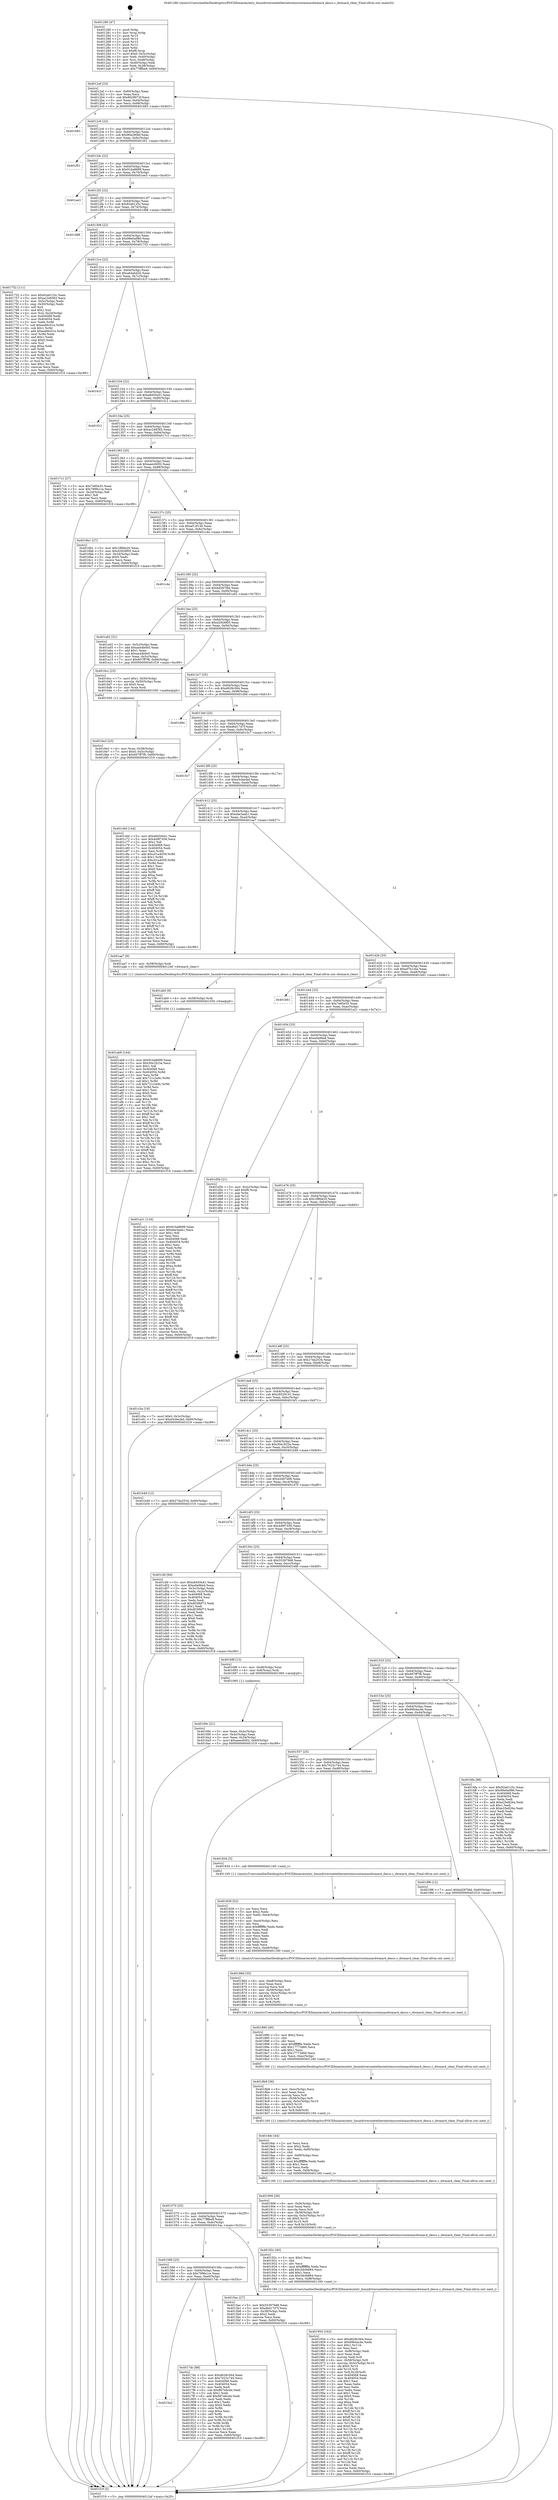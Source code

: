 digraph "0x401280" {
  label = "0x401280 (/mnt/c/Users/mathe/Desktop/tcc/POCII/binaries/extr_linuxdriversnetethernetstmicrostmmacdwmac4_descs.c_dwmac4_clear_Final-ollvm.out::main(0))"
  labelloc = "t"
  node[shape=record]

  Entry [label="",width=0.3,height=0.3,shape=circle,fillcolor=black,style=filled]
  "0x4012af" [label="{
     0x4012af [23]\l
     | [instrs]\l
     &nbsp;&nbsp;0x4012af \<+3\>: mov -0x60(%rbp),%eax\l
     &nbsp;&nbsp;0x4012b2 \<+2\>: mov %eax,%ecx\l
     &nbsp;&nbsp;0x4012b4 \<+6\>: sub $0x8628972f,%ecx\l
     &nbsp;&nbsp;0x4012ba \<+3\>: mov %eax,-0x64(%rbp)\l
     &nbsp;&nbsp;0x4012bd \<+3\>: mov %ecx,-0x68(%rbp)\l
     &nbsp;&nbsp;0x4012c0 \<+6\>: je 0000000000401683 \<main+0x403\>\l
  }"]
  "0x401683" [label="{
     0x401683\l
  }", style=dashed]
  "0x4012c6" [label="{
     0x4012c6 [22]\l
     | [instrs]\l
     &nbsp;&nbsp;0x4012c6 \<+5\>: jmp 00000000004012cb \<main+0x4b\>\l
     &nbsp;&nbsp;0x4012cb \<+3\>: mov -0x64(%rbp),%eax\l
     &nbsp;&nbsp;0x4012ce \<+5\>: sub $0x90a290bf,%eax\l
     &nbsp;&nbsp;0x4012d3 \<+3\>: mov %eax,-0x6c(%rbp)\l
     &nbsp;&nbsp;0x4012d6 \<+6\>: je 0000000000401f01 \<main+0xc81\>\l
  }"]
  Exit [label="",width=0.3,height=0.3,shape=circle,fillcolor=black,style=filled,peripheries=2]
  "0x401f01" [label="{
     0x401f01\l
  }", style=dashed]
  "0x4012dc" [label="{
     0x4012dc [22]\l
     | [instrs]\l
     &nbsp;&nbsp;0x4012dc \<+5\>: jmp 00000000004012e1 \<main+0x61\>\l
     &nbsp;&nbsp;0x4012e1 \<+3\>: mov -0x64(%rbp),%eax\l
     &nbsp;&nbsp;0x4012e4 \<+5\>: sub $0x91ba8699,%eax\l
     &nbsp;&nbsp;0x4012e9 \<+3\>: mov %eax,-0x70(%rbp)\l
     &nbsp;&nbsp;0x4012ec \<+6\>: je 0000000000401ee3 \<main+0xc63\>\l
  }"]
  "0x401ab9" [label="{
     0x401ab9 [144]\l
     | [instrs]\l
     &nbsp;&nbsp;0x401ab9 \<+5\>: mov $0x91ba8699,%eax\l
     &nbsp;&nbsp;0x401abe \<+5\>: mov $0x30e1823a,%ecx\l
     &nbsp;&nbsp;0x401ac3 \<+2\>: mov $0x1,%dl\l
     &nbsp;&nbsp;0x401ac5 \<+7\>: mov 0x404068,%esi\l
     &nbsp;&nbsp;0x401acc \<+8\>: mov 0x404054,%r8d\l
     &nbsp;&nbsp;0x401ad4 \<+3\>: mov %esi,%r9d\l
     &nbsp;&nbsp;0x401ad7 \<+7\>: add $0x721c2e9c,%r9d\l
     &nbsp;&nbsp;0x401ade \<+4\>: sub $0x1,%r9d\l
     &nbsp;&nbsp;0x401ae2 \<+7\>: sub $0x721c2e9c,%r9d\l
     &nbsp;&nbsp;0x401ae9 \<+4\>: imul %r9d,%esi\l
     &nbsp;&nbsp;0x401aed \<+3\>: and $0x1,%esi\l
     &nbsp;&nbsp;0x401af0 \<+3\>: cmp $0x0,%esi\l
     &nbsp;&nbsp;0x401af3 \<+4\>: sete %r10b\l
     &nbsp;&nbsp;0x401af7 \<+4\>: cmp $0xa,%r8d\l
     &nbsp;&nbsp;0x401afb \<+4\>: setl %r11b\l
     &nbsp;&nbsp;0x401aff \<+3\>: mov %r10b,%bl\l
     &nbsp;&nbsp;0x401b02 \<+3\>: xor $0xff,%bl\l
     &nbsp;&nbsp;0x401b05 \<+3\>: mov %r11b,%r14b\l
     &nbsp;&nbsp;0x401b08 \<+4\>: xor $0xff,%r14b\l
     &nbsp;&nbsp;0x401b0c \<+3\>: xor $0x1,%dl\l
     &nbsp;&nbsp;0x401b0f \<+3\>: mov %bl,%r15b\l
     &nbsp;&nbsp;0x401b12 \<+4\>: and $0xff,%r15b\l
     &nbsp;&nbsp;0x401b16 \<+3\>: and %dl,%r10b\l
     &nbsp;&nbsp;0x401b19 \<+3\>: mov %r14b,%r12b\l
     &nbsp;&nbsp;0x401b1c \<+4\>: and $0xff,%r12b\l
     &nbsp;&nbsp;0x401b20 \<+3\>: and %dl,%r11b\l
     &nbsp;&nbsp;0x401b23 \<+3\>: or %r10b,%r15b\l
     &nbsp;&nbsp;0x401b26 \<+3\>: or %r11b,%r12b\l
     &nbsp;&nbsp;0x401b29 \<+3\>: xor %r12b,%r15b\l
     &nbsp;&nbsp;0x401b2c \<+3\>: or %r14b,%bl\l
     &nbsp;&nbsp;0x401b2f \<+3\>: xor $0xff,%bl\l
     &nbsp;&nbsp;0x401b32 \<+3\>: or $0x1,%dl\l
     &nbsp;&nbsp;0x401b35 \<+2\>: and %dl,%bl\l
     &nbsp;&nbsp;0x401b37 \<+3\>: or %bl,%r15b\l
     &nbsp;&nbsp;0x401b3a \<+4\>: test $0x1,%r15b\l
     &nbsp;&nbsp;0x401b3e \<+3\>: cmovne %ecx,%eax\l
     &nbsp;&nbsp;0x401b41 \<+3\>: mov %eax,-0x60(%rbp)\l
     &nbsp;&nbsp;0x401b44 \<+5\>: jmp 0000000000401f19 \<main+0xc99\>\l
  }"]
  "0x401ee3" [label="{
     0x401ee3\l
  }", style=dashed]
  "0x4012f2" [label="{
     0x4012f2 [22]\l
     | [instrs]\l
     &nbsp;&nbsp;0x4012f2 \<+5\>: jmp 00000000004012f7 \<main+0x77\>\l
     &nbsp;&nbsp;0x4012f7 \<+3\>: mov -0x64(%rbp),%eax\l
     &nbsp;&nbsp;0x4012fa \<+5\>: sub $0x92a6125c,%eax\l
     &nbsp;&nbsp;0x4012ff \<+3\>: mov %eax,-0x74(%rbp)\l
     &nbsp;&nbsp;0x401302 \<+6\>: je 0000000000401d88 \<main+0xb08\>\l
  }"]
  "0x401ab0" [label="{
     0x401ab0 [9]\l
     | [instrs]\l
     &nbsp;&nbsp;0x401ab0 \<+4\>: mov -0x58(%rbp),%rdi\l
     &nbsp;&nbsp;0x401ab4 \<+5\>: call 0000000000401030 \<free@plt\>\l
     | [calls]\l
     &nbsp;&nbsp;0x401030 \{1\} (unknown)\l
  }"]
  "0x401d88" [label="{
     0x401d88\l
  }", style=dashed]
  "0x401308" [label="{
     0x401308 [22]\l
     | [instrs]\l
     &nbsp;&nbsp;0x401308 \<+5\>: jmp 000000000040130d \<main+0x8d\>\l
     &nbsp;&nbsp;0x40130d \<+3\>: mov -0x64(%rbp),%eax\l
     &nbsp;&nbsp;0x401310 \<+5\>: sub $0x99e0a986,%eax\l
     &nbsp;&nbsp;0x401315 \<+3\>: mov %eax,-0x78(%rbp)\l
     &nbsp;&nbsp;0x401318 \<+6\>: je 0000000000401752 \<main+0x4d2\>\l
  }"]
  "0x401954" [label="{
     0x401954 [162]\l
     | [instrs]\l
     &nbsp;&nbsp;0x401954 \<+5\>: mov $0xd628c564,%ecx\l
     &nbsp;&nbsp;0x401959 \<+5\>: mov $0x69b4ac4e,%edx\l
     &nbsp;&nbsp;0x40195e \<+3\>: mov $0x1,%r11b\l
     &nbsp;&nbsp;0x401961 \<+2\>: xor %esi,%esi\l
     &nbsp;&nbsp;0x401963 \<+6\>: mov -0xf8(%rbp),%edi\l
     &nbsp;&nbsp;0x401969 \<+3\>: imul %eax,%edi\l
     &nbsp;&nbsp;0x40196c \<+3\>: movslq %edi,%r8\l
     &nbsp;&nbsp;0x40196f \<+4\>: mov -0x58(%rbp),%r9\l
     &nbsp;&nbsp;0x401973 \<+4\>: movslq -0x5c(%rbp),%r10\l
     &nbsp;&nbsp;0x401977 \<+4\>: shl $0x5,%r10\l
     &nbsp;&nbsp;0x40197b \<+3\>: add %r10,%r9\l
     &nbsp;&nbsp;0x40197e \<+4\>: mov %r8,0x18(%r9)\l
     &nbsp;&nbsp;0x401982 \<+7\>: mov 0x404068,%eax\l
     &nbsp;&nbsp;0x401989 \<+7\>: mov 0x404054,%edi\l
     &nbsp;&nbsp;0x401990 \<+3\>: sub $0x1,%esi\l
     &nbsp;&nbsp;0x401993 \<+2\>: mov %eax,%ebx\l
     &nbsp;&nbsp;0x401995 \<+2\>: add %esi,%ebx\l
     &nbsp;&nbsp;0x401997 \<+3\>: imul %ebx,%eax\l
     &nbsp;&nbsp;0x40199a \<+3\>: and $0x1,%eax\l
     &nbsp;&nbsp;0x40199d \<+3\>: cmp $0x0,%eax\l
     &nbsp;&nbsp;0x4019a0 \<+4\>: sete %r14b\l
     &nbsp;&nbsp;0x4019a4 \<+3\>: cmp $0xa,%edi\l
     &nbsp;&nbsp;0x4019a7 \<+4\>: setl %r15b\l
     &nbsp;&nbsp;0x4019ab \<+3\>: mov %r14b,%r12b\l
     &nbsp;&nbsp;0x4019ae \<+4\>: xor $0xff,%r12b\l
     &nbsp;&nbsp;0x4019b2 \<+3\>: mov %r15b,%r13b\l
     &nbsp;&nbsp;0x4019b5 \<+4\>: xor $0xff,%r13b\l
     &nbsp;&nbsp;0x4019b9 \<+4\>: xor $0x0,%r11b\l
     &nbsp;&nbsp;0x4019bd \<+3\>: mov %r12b,%al\l
     &nbsp;&nbsp;0x4019c0 \<+2\>: and $0x0,%al\l
     &nbsp;&nbsp;0x4019c2 \<+3\>: and %r11b,%r14b\l
     &nbsp;&nbsp;0x4019c5 \<+3\>: mov %r13b,%sil\l
     &nbsp;&nbsp;0x4019c8 \<+4\>: and $0x0,%sil\l
     &nbsp;&nbsp;0x4019cc \<+3\>: and %r11b,%r15b\l
     &nbsp;&nbsp;0x4019cf \<+3\>: or %r14b,%al\l
     &nbsp;&nbsp;0x4019d2 \<+3\>: or %r15b,%sil\l
     &nbsp;&nbsp;0x4019d5 \<+3\>: xor %sil,%al\l
     &nbsp;&nbsp;0x4019d8 \<+3\>: or %r13b,%r12b\l
     &nbsp;&nbsp;0x4019db \<+4\>: xor $0xff,%r12b\l
     &nbsp;&nbsp;0x4019df \<+4\>: or $0x0,%r11b\l
     &nbsp;&nbsp;0x4019e3 \<+3\>: and %r11b,%r12b\l
     &nbsp;&nbsp;0x4019e6 \<+3\>: or %r12b,%al\l
     &nbsp;&nbsp;0x4019e9 \<+2\>: test $0x1,%al\l
     &nbsp;&nbsp;0x4019eb \<+3\>: cmovne %edx,%ecx\l
     &nbsp;&nbsp;0x4019ee \<+3\>: mov %ecx,-0x60(%rbp)\l
     &nbsp;&nbsp;0x4019f1 \<+5\>: jmp 0000000000401f19 \<main+0xc99\>\l
  }"]
  "0x401752" [label="{
     0x401752 [111]\l
     | [instrs]\l
     &nbsp;&nbsp;0x401752 \<+5\>: mov $0x92a6125c,%eax\l
     &nbsp;&nbsp;0x401757 \<+5\>: mov $0xac248383,%ecx\l
     &nbsp;&nbsp;0x40175c \<+3\>: mov -0x5c(%rbp),%edx\l
     &nbsp;&nbsp;0x40175f \<+3\>: cmp -0x50(%rbp),%edx\l
     &nbsp;&nbsp;0x401762 \<+4\>: setl %sil\l
     &nbsp;&nbsp;0x401766 \<+4\>: and $0x1,%sil\l
     &nbsp;&nbsp;0x40176a \<+4\>: mov %sil,-0x2d(%rbp)\l
     &nbsp;&nbsp;0x40176e \<+7\>: mov 0x404068,%edx\l
     &nbsp;&nbsp;0x401775 \<+7\>: mov 0x404054,%edi\l
     &nbsp;&nbsp;0x40177c \<+3\>: mov %edx,%r8d\l
     &nbsp;&nbsp;0x40177f \<+7\>: sub $0xea66c01e,%r8d\l
     &nbsp;&nbsp;0x401786 \<+4\>: sub $0x1,%r8d\l
     &nbsp;&nbsp;0x40178a \<+7\>: add $0xea66c01e,%r8d\l
     &nbsp;&nbsp;0x401791 \<+4\>: imul %r8d,%edx\l
     &nbsp;&nbsp;0x401795 \<+3\>: and $0x1,%edx\l
     &nbsp;&nbsp;0x401798 \<+3\>: cmp $0x0,%edx\l
     &nbsp;&nbsp;0x40179b \<+4\>: sete %sil\l
     &nbsp;&nbsp;0x40179f \<+3\>: cmp $0xa,%edi\l
     &nbsp;&nbsp;0x4017a2 \<+4\>: setl %r9b\l
     &nbsp;&nbsp;0x4017a6 \<+3\>: mov %sil,%r10b\l
     &nbsp;&nbsp;0x4017a9 \<+3\>: and %r9b,%r10b\l
     &nbsp;&nbsp;0x4017ac \<+3\>: xor %r9b,%sil\l
     &nbsp;&nbsp;0x4017af \<+3\>: or %sil,%r10b\l
     &nbsp;&nbsp;0x4017b2 \<+4\>: test $0x1,%r10b\l
     &nbsp;&nbsp;0x4017b6 \<+3\>: cmovne %ecx,%eax\l
     &nbsp;&nbsp;0x4017b9 \<+3\>: mov %eax,-0x60(%rbp)\l
     &nbsp;&nbsp;0x4017bc \<+5\>: jmp 0000000000401f19 \<main+0xc99\>\l
  }"]
  "0x40131e" [label="{
     0x40131e [22]\l
     | [instrs]\l
     &nbsp;&nbsp;0x40131e \<+5\>: jmp 0000000000401323 \<main+0xa3\>\l
     &nbsp;&nbsp;0x401323 \<+3\>: mov -0x64(%rbp),%eax\l
     &nbsp;&nbsp;0x401326 \<+5\>: sub $0xa64ab42b,%eax\l
     &nbsp;&nbsp;0x40132b \<+3\>: mov %eax,-0x7c(%rbp)\l
     &nbsp;&nbsp;0x40132e \<+6\>: je 000000000040161f \<main+0x39f\>\l
  }"]
  "0x40192c" [label="{
     0x40192c [40]\l
     | [instrs]\l
     &nbsp;&nbsp;0x40192c \<+5\>: mov $0x2,%ecx\l
     &nbsp;&nbsp;0x401931 \<+1\>: cltd\l
     &nbsp;&nbsp;0x401932 \<+2\>: idiv %ecx\l
     &nbsp;&nbsp;0x401934 \<+6\>: imul $0xfffffffe,%edx,%ecx\l
     &nbsp;&nbsp;0x40193a \<+6\>: add $0x3dc9df64,%ecx\l
     &nbsp;&nbsp;0x401940 \<+3\>: add $0x1,%ecx\l
     &nbsp;&nbsp;0x401943 \<+6\>: sub $0x3dc9df64,%ecx\l
     &nbsp;&nbsp;0x401949 \<+6\>: mov %ecx,-0xf8(%rbp)\l
     &nbsp;&nbsp;0x40194f \<+5\>: call 0000000000401160 \<next_i\>\l
     | [calls]\l
     &nbsp;&nbsp;0x401160 \{1\} (/mnt/c/Users/mathe/Desktop/tcc/POCII/binaries/extr_linuxdriversnetethernetstmicrostmmacdwmac4_descs.c_dwmac4_clear_Final-ollvm.out::next_i)\l
  }"]
  "0x40161f" [label="{
     0x40161f\l
  }", style=dashed]
  "0x401334" [label="{
     0x401334 [22]\l
     | [instrs]\l
     &nbsp;&nbsp;0x401334 \<+5\>: jmp 0000000000401339 \<main+0xb9\>\l
     &nbsp;&nbsp;0x401339 \<+3\>: mov -0x64(%rbp),%eax\l
     &nbsp;&nbsp;0x40133c \<+5\>: sub $0xa8450e41,%eax\l
     &nbsp;&nbsp;0x401341 \<+3\>: mov %eax,-0x80(%rbp)\l
     &nbsp;&nbsp;0x401344 \<+6\>: je 0000000000401f12 \<main+0xc92\>\l
  }"]
  "0x401908" [label="{
     0x401908 [36]\l
     | [instrs]\l
     &nbsp;&nbsp;0x401908 \<+6\>: mov -0xf4(%rbp),%ecx\l
     &nbsp;&nbsp;0x40190e \<+3\>: imul %eax,%ecx\l
     &nbsp;&nbsp;0x401911 \<+3\>: movslq %ecx,%r8\l
     &nbsp;&nbsp;0x401914 \<+4\>: mov -0x58(%rbp),%r9\l
     &nbsp;&nbsp;0x401918 \<+4\>: movslq -0x5c(%rbp),%r10\l
     &nbsp;&nbsp;0x40191c \<+4\>: shl $0x5,%r10\l
     &nbsp;&nbsp;0x401920 \<+3\>: add %r10,%r9\l
     &nbsp;&nbsp;0x401923 \<+4\>: mov %r8,0x10(%r9)\l
     &nbsp;&nbsp;0x401927 \<+5\>: call 0000000000401160 \<next_i\>\l
     | [calls]\l
     &nbsp;&nbsp;0x401160 \{1\} (/mnt/c/Users/mathe/Desktop/tcc/POCII/binaries/extr_linuxdriversnetethernetstmicrostmmacdwmac4_descs.c_dwmac4_clear_Final-ollvm.out::next_i)\l
  }"]
  "0x401f12" [label="{
     0x401f12\l
  }", style=dashed]
  "0x40134a" [label="{
     0x40134a [25]\l
     | [instrs]\l
     &nbsp;&nbsp;0x40134a \<+5\>: jmp 000000000040134f \<main+0xcf\>\l
     &nbsp;&nbsp;0x40134f \<+3\>: mov -0x64(%rbp),%eax\l
     &nbsp;&nbsp;0x401352 \<+5\>: sub $0xac248383,%eax\l
     &nbsp;&nbsp;0x401357 \<+6\>: mov %eax,-0x84(%rbp)\l
     &nbsp;&nbsp;0x40135d \<+6\>: je 00000000004017c1 \<main+0x541\>\l
  }"]
  "0x4018dc" [label="{
     0x4018dc [44]\l
     | [instrs]\l
     &nbsp;&nbsp;0x4018dc \<+2\>: xor %ecx,%ecx\l
     &nbsp;&nbsp;0x4018de \<+5\>: mov $0x2,%edx\l
     &nbsp;&nbsp;0x4018e3 \<+6\>: mov %edx,-0xf0(%rbp)\l
     &nbsp;&nbsp;0x4018e9 \<+1\>: cltd\l
     &nbsp;&nbsp;0x4018ea \<+6\>: mov -0xf0(%rbp),%esi\l
     &nbsp;&nbsp;0x4018f0 \<+2\>: idiv %esi\l
     &nbsp;&nbsp;0x4018f2 \<+6\>: imul $0xfffffffe,%edx,%edx\l
     &nbsp;&nbsp;0x4018f8 \<+3\>: sub $0x1,%ecx\l
     &nbsp;&nbsp;0x4018fb \<+2\>: sub %ecx,%edx\l
     &nbsp;&nbsp;0x4018fd \<+6\>: mov %edx,-0xf4(%rbp)\l
     &nbsp;&nbsp;0x401903 \<+5\>: call 0000000000401160 \<next_i\>\l
     | [calls]\l
     &nbsp;&nbsp;0x401160 \{1\} (/mnt/c/Users/mathe/Desktop/tcc/POCII/binaries/extr_linuxdriversnetethernetstmicrostmmacdwmac4_descs.c_dwmac4_clear_Final-ollvm.out::next_i)\l
  }"]
  "0x4017c1" [label="{
     0x4017c1 [27]\l
     | [instrs]\l
     &nbsp;&nbsp;0x4017c1 \<+5\>: mov $0x7e85e35,%eax\l
     &nbsp;&nbsp;0x4017c6 \<+5\>: mov $0x799fe1ce,%ecx\l
     &nbsp;&nbsp;0x4017cb \<+3\>: mov -0x2d(%rbp),%dl\l
     &nbsp;&nbsp;0x4017ce \<+3\>: test $0x1,%dl\l
     &nbsp;&nbsp;0x4017d1 \<+3\>: cmovne %ecx,%eax\l
     &nbsp;&nbsp;0x4017d4 \<+3\>: mov %eax,-0x60(%rbp)\l
     &nbsp;&nbsp;0x4017d7 \<+5\>: jmp 0000000000401f19 \<main+0xc99\>\l
  }"]
  "0x401363" [label="{
     0x401363 [25]\l
     | [instrs]\l
     &nbsp;&nbsp;0x401363 \<+5\>: jmp 0000000000401368 \<main+0xe8\>\l
     &nbsp;&nbsp;0x401368 \<+3\>: mov -0x64(%rbp),%eax\l
     &nbsp;&nbsp;0x40136b \<+5\>: sub $0xaeec6002,%eax\l
     &nbsp;&nbsp;0x401370 \<+6\>: mov %eax,-0x88(%rbp)\l
     &nbsp;&nbsp;0x401376 \<+6\>: je 00000000004016b1 \<main+0x431\>\l
  }"]
  "0x4018b8" [label="{
     0x4018b8 [36]\l
     | [instrs]\l
     &nbsp;&nbsp;0x4018b8 \<+6\>: mov -0xec(%rbp),%ecx\l
     &nbsp;&nbsp;0x4018be \<+3\>: imul %eax,%ecx\l
     &nbsp;&nbsp;0x4018c1 \<+3\>: movslq %ecx,%r8\l
     &nbsp;&nbsp;0x4018c4 \<+4\>: mov -0x58(%rbp),%r9\l
     &nbsp;&nbsp;0x4018c8 \<+4\>: movslq -0x5c(%rbp),%r10\l
     &nbsp;&nbsp;0x4018cc \<+4\>: shl $0x5,%r10\l
     &nbsp;&nbsp;0x4018d0 \<+3\>: add %r10,%r9\l
     &nbsp;&nbsp;0x4018d3 \<+4\>: mov %r8,0x8(%r9)\l
     &nbsp;&nbsp;0x4018d7 \<+5\>: call 0000000000401160 \<next_i\>\l
     | [calls]\l
     &nbsp;&nbsp;0x401160 \{1\} (/mnt/c/Users/mathe/Desktop/tcc/POCII/binaries/extr_linuxdriversnetethernetstmicrostmmacdwmac4_descs.c_dwmac4_clear_Final-ollvm.out::next_i)\l
  }"]
  "0x4016b1" [label="{
     0x4016b1 [27]\l
     | [instrs]\l
     &nbsp;&nbsp;0x4016b1 \<+5\>: mov $0x1f8fde20,%eax\l
     &nbsp;&nbsp;0x4016b6 \<+5\>: mov $0xd2926f05,%ecx\l
     &nbsp;&nbsp;0x4016bb \<+3\>: mov -0x34(%rbp),%edx\l
     &nbsp;&nbsp;0x4016be \<+3\>: cmp $0x0,%edx\l
     &nbsp;&nbsp;0x4016c1 \<+3\>: cmove %ecx,%eax\l
     &nbsp;&nbsp;0x4016c4 \<+3\>: mov %eax,-0x60(%rbp)\l
     &nbsp;&nbsp;0x4016c7 \<+5\>: jmp 0000000000401f19 \<main+0xc99\>\l
  }"]
  "0x40137c" [label="{
     0x40137c [25]\l
     | [instrs]\l
     &nbsp;&nbsp;0x40137c \<+5\>: jmp 0000000000401381 \<main+0x101\>\l
     &nbsp;&nbsp;0x401381 \<+3\>: mov -0x64(%rbp),%eax\l
     &nbsp;&nbsp;0x401384 \<+5\>: sub $0xaf13f140,%eax\l
     &nbsp;&nbsp;0x401389 \<+6\>: mov %eax,-0x8c(%rbp)\l
     &nbsp;&nbsp;0x40138f \<+6\>: je 0000000000401c4e \<main+0x9ce\>\l
  }"]
  "0x401890" [label="{
     0x401890 [40]\l
     | [instrs]\l
     &nbsp;&nbsp;0x401890 \<+5\>: mov $0x2,%ecx\l
     &nbsp;&nbsp;0x401895 \<+1\>: cltd\l
     &nbsp;&nbsp;0x401896 \<+2\>: idiv %ecx\l
     &nbsp;&nbsp;0x401898 \<+6\>: imul $0xfffffffe,%edx,%ecx\l
     &nbsp;&nbsp;0x40189e \<+6\>: add $0x17773d60,%ecx\l
     &nbsp;&nbsp;0x4018a4 \<+3\>: add $0x1,%ecx\l
     &nbsp;&nbsp;0x4018a7 \<+6\>: sub $0x17773d60,%ecx\l
     &nbsp;&nbsp;0x4018ad \<+6\>: mov %ecx,-0xec(%rbp)\l
     &nbsp;&nbsp;0x4018b3 \<+5\>: call 0000000000401160 \<next_i\>\l
     | [calls]\l
     &nbsp;&nbsp;0x401160 \{1\} (/mnt/c/Users/mathe/Desktop/tcc/POCII/binaries/extr_linuxdriversnetethernetstmicrostmmacdwmac4_descs.c_dwmac4_clear_Final-ollvm.out::next_i)\l
  }"]
  "0x401c4e" [label="{
     0x401c4e\l
  }", style=dashed]
  "0x401395" [label="{
     0x401395 [25]\l
     | [instrs]\l
     &nbsp;&nbsp;0x401395 \<+5\>: jmp 000000000040139a \<main+0x11a\>\l
     &nbsp;&nbsp;0x40139a \<+3\>: mov -0x64(%rbp),%eax\l
     &nbsp;&nbsp;0x40139d \<+5\>: sub $0xbd287fdd,%eax\l
     &nbsp;&nbsp;0x4013a2 \<+6\>: mov %eax,-0x90(%rbp)\l
     &nbsp;&nbsp;0x4013a8 \<+6\>: je 0000000000401a02 \<main+0x782\>\l
  }"]
  "0x40186d" [label="{
     0x40186d [35]\l
     | [instrs]\l
     &nbsp;&nbsp;0x40186d \<+6\>: mov -0xe8(%rbp),%ecx\l
     &nbsp;&nbsp;0x401873 \<+3\>: imul %eax,%ecx\l
     &nbsp;&nbsp;0x401876 \<+3\>: movslq %ecx,%r8\l
     &nbsp;&nbsp;0x401879 \<+4\>: mov -0x58(%rbp),%r9\l
     &nbsp;&nbsp;0x40187d \<+4\>: movslq -0x5c(%rbp),%r10\l
     &nbsp;&nbsp;0x401881 \<+4\>: shl $0x5,%r10\l
     &nbsp;&nbsp;0x401885 \<+3\>: add %r10,%r9\l
     &nbsp;&nbsp;0x401888 \<+3\>: mov %r8,(%r9)\l
     &nbsp;&nbsp;0x40188b \<+5\>: call 0000000000401160 \<next_i\>\l
     | [calls]\l
     &nbsp;&nbsp;0x401160 \{1\} (/mnt/c/Users/mathe/Desktop/tcc/POCII/binaries/extr_linuxdriversnetethernetstmicrostmmacdwmac4_descs.c_dwmac4_clear_Final-ollvm.out::next_i)\l
  }"]
  "0x401a02" [label="{
     0x401a02 [31]\l
     | [instrs]\l
     &nbsp;&nbsp;0x401a02 \<+3\>: mov -0x5c(%rbp),%eax\l
     &nbsp;&nbsp;0x401a05 \<+5\>: add $0xaa44b0e5,%eax\l
     &nbsp;&nbsp;0x401a0a \<+3\>: add $0x1,%eax\l
     &nbsp;&nbsp;0x401a0d \<+5\>: sub $0xaa44b0e5,%eax\l
     &nbsp;&nbsp;0x401a12 \<+3\>: mov %eax,-0x5c(%rbp)\l
     &nbsp;&nbsp;0x401a15 \<+7\>: movl $0x607ff7f6,-0x60(%rbp)\l
     &nbsp;&nbsp;0x401a1c \<+5\>: jmp 0000000000401f19 \<main+0xc99\>\l
  }"]
  "0x4013ae" [label="{
     0x4013ae [25]\l
     | [instrs]\l
     &nbsp;&nbsp;0x4013ae \<+5\>: jmp 00000000004013b3 \<main+0x133\>\l
     &nbsp;&nbsp;0x4013b3 \<+3\>: mov -0x64(%rbp),%eax\l
     &nbsp;&nbsp;0x4013b6 \<+5\>: sub $0xd2926f05,%eax\l
     &nbsp;&nbsp;0x4013bb \<+6\>: mov %eax,-0x94(%rbp)\l
     &nbsp;&nbsp;0x4013c1 \<+6\>: je 00000000004016cc \<main+0x44c\>\l
  }"]
  "0x401839" [label="{
     0x401839 [52]\l
     | [instrs]\l
     &nbsp;&nbsp;0x401839 \<+2\>: xor %ecx,%ecx\l
     &nbsp;&nbsp;0x40183b \<+5\>: mov $0x2,%edx\l
     &nbsp;&nbsp;0x401840 \<+6\>: mov %edx,-0xe4(%rbp)\l
     &nbsp;&nbsp;0x401846 \<+1\>: cltd\l
     &nbsp;&nbsp;0x401847 \<+6\>: mov -0xe4(%rbp),%esi\l
     &nbsp;&nbsp;0x40184d \<+2\>: idiv %esi\l
     &nbsp;&nbsp;0x40184f \<+6\>: imul $0xfffffffe,%edx,%edx\l
     &nbsp;&nbsp;0x401855 \<+2\>: mov %ecx,%edi\l
     &nbsp;&nbsp;0x401857 \<+2\>: sub %edx,%edi\l
     &nbsp;&nbsp;0x401859 \<+2\>: mov %ecx,%edx\l
     &nbsp;&nbsp;0x40185b \<+3\>: sub $0x1,%edx\l
     &nbsp;&nbsp;0x40185e \<+2\>: add %edx,%edi\l
     &nbsp;&nbsp;0x401860 \<+2\>: sub %edi,%ecx\l
     &nbsp;&nbsp;0x401862 \<+6\>: mov %ecx,-0xe8(%rbp)\l
     &nbsp;&nbsp;0x401868 \<+5\>: call 0000000000401160 \<next_i\>\l
     | [calls]\l
     &nbsp;&nbsp;0x401160 \{1\} (/mnt/c/Users/mathe/Desktop/tcc/POCII/binaries/extr_linuxdriversnetethernetstmicrostmmacdwmac4_descs.c_dwmac4_clear_Final-ollvm.out::next_i)\l
  }"]
  "0x4016cc" [label="{
     0x4016cc [23]\l
     | [instrs]\l
     &nbsp;&nbsp;0x4016cc \<+7\>: movl $0x1,-0x50(%rbp)\l
     &nbsp;&nbsp;0x4016d3 \<+4\>: movslq -0x50(%rbp),%rax\l
     &nbsp;&nbsp;0x4016d7 \<+4\>: shl $0x5,%rax\l
     &nbsp;&nbsp;0x4016db \<+3\>: mov %rax,%rdi\l
     &nbsp;&nbsp;0x4016de \<+5\>: call 0000000000401050 \<malloc@plt\>\l
     | [calls]\l
     &nbsp;&nbsp;0x401050 \{1\} (unknown)\l
  }"]
  "0x4013c7" [label="{
     0x4013c7 [25]\l
     | [instrs]\l
     &nbsp;&nbsp;0x4013c7 \<+5\>: jmp 00000000004013cc \<main+0x14c\>\l
     &nbsp;&nbsp;0x4013cc \<+3\>: mov -0x64(%rbp),%eax\l
     &nbsp;&nbsp;0x4013cf \<+5\>: sub $0xd628c564,%eax\l
     &nbsp;&nbsp;0x4013d4 \<+6\>: mov %eax,-0x98(%rbp)\l
     &nbsp;&nbsp;0x4013da \<+6\>: je 0000000000401d94 \<main+0xb14\>\l
  }"]
  "0x4015a2" [label="{
     0x4015a2\l
  }", style=dashed]
  "0x401d94" [label="{
     0x401d94\l
  }", style=dashed]
  "0x4013e0" [label="{
     0x4013e0 [25]\l
     | [instrs]\l
     &nbsp;&nbsp;0x4013e0 \<+5\>: jmp 00000000004013e5 \<main+0x165\>\l
     &nbsp;&nbsp;0x4013e5 \<+3\>: mov -0x64(%rbp),%eax\l
     &nbsp;&nbsp;0x4013e8 \<+5\>: sub $0xdbd17d7f,%eax\l
     &nbsp;&nbsp;0x4013ed \<+6\>: mov %eax,-0x9c(%rbp)\l
     &nbsp;&nbsp;0x4013f3 \<+6\>: je 00000000004015c7 \<main+0x347\>\l
  }"]
  "0x4017dc" [label="{
     0x4017dc [88]\l
     | [instrs]\l
     &nbsp;&nbsp;0x4017dc \<+5\>: mov $0xd628c564,%eax\l
     &nbsp;&nbsp;0x4017e1 \<+5\>: mov $0x7023c744,%ecx\l
     &nbsp;&nbsp;0x4017e6 \<+7\>: mov 0x404068,%edx\l
     &nbsp;&nbsp;0x4017ed \<+7\>: mov 0x404054,%esi\l
     &nbsp;&nbsp;0x4017f4 \<+2\>: mov %edx,%edi\l
     &nbsp;&nbsp;0x4017f6 \<+6\>: sub $0x867e6cd4,%edi\l
     &nbsp;&nbsp;0x4017fc \<+3\>: sub $0x1,%edi\l
     &nbsp;&nbsp;0x4017ff \<+6\>: add $0x867e6cd4,%edi\l
     &nbsp;&nbsp;0x401805 \<+3\>: imul %edi,%edx\l
     &nbsp;&nbsp;0x401808 \<+3\>: and $0x1,%edx\l
     &nbsp;&nbsp;0x40180b \<+3\>: cmp $0x0,%edx\l
     &nbsp;&nbsp;0x40180e \<+4\>: sete %r8b\l
     &nbsp;&nbsp;0x401812 \<+3\>: cmp $0xa,%esi\l
     &nbsp;&nbsp;0x401815 \<+4\>: setl %r9b\l
     &nbsp;&nbsp;0x401819 \<+3\>: mov %r8b,%r10b\l
     &nbsp;&nbsp;0x40181c \<+3\>: and %r9b,%r10b\l
     &nbsp;&nbsp;0x40181f \<+3\>: xor %r9b,%r8b\l
     &nbsp;&nbsp;0x401822 \<+3\>: or %r8b,%r10b\l
     &nbsp;&nbsp;0x401825 \<+4\>: test $0x1,%r10b\l
     &nbsp;&nbsp;0x401829 \<+3\>: cmovne %ecx,%eax\l
     &nbsp;&nbsp;0x40182c \<+3\>: mov %eax,-0x60(%rbp)\l
     &nbsp;&nbsp;0x40182f \<+5\>: jmp 0000000000401f19 \<main+0xc99\>\l
  }"]
  "0x4015c7" [label="{
     0x4015c7\l
  }", style=dashed]
  "0x4013f9" [label="{
     0x4013f9 [25]\l
     | [instrs]\l
     &nbsp;&nbsp;0x4013f9 \<+5\>: jmp 00000000004013fe \<main+0x17e\>\l
     &nbsp;&nbsp;0x4013fe \<+3\>: mov -0x64(%rbp),%eax\l
     &nbsp;&nbsp;0x401401 \<+5\>: sub $0xe5cbecbd,%eax\l
     &nbsp;&nbsp;0x401406 \<+6\>: mov %eax,-0xa0(%rbp)\l
     &nbsp;&nbsp;0x40140c \<+6\>: je 0000000000401c6d \<main+0x9ed\>\l
  }"]
  "0x4016e3" [label="{
     0x4016e3 [23]\l
     | [instrs]\l
     &nbsp;&nbsp;0x4016e3 \<+4\>: mov %rax,-0x58(%rbp)\l
     &nbsp;&nbsp;0x4016e7 \<+7\>: movl $0x0,-0x5c(%rbp)\l
     &nbsp;&nbsp;0x4016ee \<+7\>: movl $0x607ff7f6,-0x60(%rbp)\l
     &nbsp;&nbsp;0x4016f5 \<+5\>: jmp 0000000000401f19 \<main+0xc99\>\l
  }"]
  "0x401c6d" [label="{
     0x401c6d [144]\l
     | [instrs]\l
     &nbsp;&nbsp;0x401c6d \<+5\>: mov $0xa8450e41,%eax\l
     &nbsp;&nbsp;0x401c72 \<+5\>: mov $0x4d9f7456,%ecx\l
     &nbsp;&nbsp;0x401c77 \<+2\>: mov $0x1,%dl\l
     &nbsp;&nbsp;0x401c79 \<+7\>: mov 0x404068,%esi\l
     &nbsp;&nbsp;0x401c80 \<+7\>: mov 0x404054,%edi\l
     &nbsp;&nbsp;0x401c87 \<+3\>: mov %esi,%r8d\l
     &nbsp;&nbsp;0x401c8a \<+7\>: add $0xc01a4059,%r8d\l
     &nbsp;&nbsp;0x401c91 \<+4\>: sub $0x1,%r8d\l
     &nbsp;&nbsp;0x401c95 \<+7\>: sub $0xc01a4059,%r8d\l
     &nbsp;&nbsp;0x401c9c \<+4\>: imul %r8d,%esi\l
     &nbsp;&nbsp;0x401ca0 \<+3\>: and $0x1,%esi\l
     &nbsp;&nbsp;0x401ca3 \<+3\>: cmp $0x0,%esi\l
     &nbsp;&nbsp;0x401ca6 \<+4\>: sete %r9b\l
     &nbsp;&nbsp;0x401caa \<+3\>: cmp $0xa,%edi\l
     &nbsp;&nbsp;0x401cad \<+4\>: setl %r10b\l
     &nbsp;&nbsp;0x401cb1 \<+3\>: mov %r9b,%r11b\l
     &nbsp;&nbsp;0x401cb4 \<+4\>: xor $0xff,%r11b\l
     &nbsp;&nbsp;0x401cb8 \<+3\>: mov %r10b,%bl\l
     &nbsp;&nbsp;0x401cbb \<+3\>: xor $0xff,%bl\l
     &nbsp;&nbsp;0x401cbe \<+3\>: xor $0x1,%dl\l
     &nbsp;&nbsp;0x401cc1 \<+3\>: mov %r11b,%r14b\l
     &nbsp;&nbsp;0x401cc4 \<+4\>: and $0xff,%r14b\l
     &nbsp;&nbsp;0x401cc8 \<+3\>: and %dl,%r9b\l
     &nbsp;&nbsp;0x401ccb \<+3\>: mov %bl,%r15b\l
     &nbsp;&nbsp;0x401cce \<+4\>: and $0xff,%r15b\l
     &nbsp;&nbsp;0x401cd2 \<+3\>: and %dl,%r10b\l
     &nbsp;&nbsp;0x401cd5 \<+3\>: or %r9b,%r14b\l
     &nbsp;&nbsp;0x401cd8 \<+3\>: or %r10b,%r15b\l
     &nbsp;&nbsp;0x401cdb \<+3\>: xor %r15b,%r14b\l
     &nbsp;&nbsp;0x401cde \<+3\>: or %bl,%r11b\l
     &nbsp;&nbsp;0x401ce1 \<+4\>: xor $0xff,%r11b\l
     &nbsp;&nbsp;0x401ce5 \<+3\>: or $0x1,%dl\l
     &nbsp;&nbsp;0x401ce8 \<+3\>: and %dl,%r11b\l
     &nbsp;&nbsp;0x401ceb \<+3\>: or %r11b,%r14b\l
     &nbsp;&nbsp;0x401cee \<+4\>: test $0x1,%r14b\l
     &nbsp;&nbsp;0x401cf2 \<+3\>: cmovne %ecx,%eax\l
     &nbsp;&nbsp;0x401cf5 \<+3\>: mov %eax,-0x60(%rbp)\l
     &nbsp;&nbsp;0x401cf8 \<+5\>: jmp 0000000000401f19 \<main+0xc99\>\l
  }"]
  "0x401412" [label="{
     0x401412 [25]\l
     | [instrs]\l
     &nbsp;&nbsp;0x401412 \<+5\>: jmp 0000000000401417 \<main+0x197\>\l
     &nbsp;&nbsp;0x401417 \<+3\>: mov -0x64(%rbp),%eax\l
     &nbsp;&nbsp;0x40141a \<+5\>: sub $0xebe3aab1,%eax\l
     &nbsp;&nbsp;0x40141f \<+6\>: mov %eax,-0xa4(%rbp)\l
     &nbsp;&nbsp;0x401425 \<+6\>: je 0000000000401aa7 \<main+0x827\>\l
  }"]
  "0x40169c" [label="{
     0x40169c [21]\l
     | [instrs]\l
     &nbsp;&nbsp;0x40169c \<+3\>: mov %eax,-0x4c(%rbp)\l
     &nbsp;&nbsp;0x40169f \<+3\>: mov -0x4c(%rbp),%eax\l
     &nbsp;&nbsp;0x4016a2 \<+3\>: mov %eax,-0x34(%rbp)\l
     &nbsp;&nbsp;0x4016a5 \<+7\>: movl $0xaeec6002,-0x60(%rbp)\l
     &nbsp;&nbsp;0x4016ac \<+5\>: jmp 0000000000401f19 \<main+0xc99\>\l
  }"]
  "0x401aa7" [label="{
     0x401aa7 [9]\l
     | [instrs]\l
     &nbsp;&nbsp;0x401aa7 \<+4\>: mov -0x58(%rbp),%rdi\l
     &nbsp;&nbsp;0x401aab \<+5\>: call 0000000000401240 \<dwmac4_clear\>\l
     | [calls]\l
     &nbsp;&nbsp;0x401240 \{1\} (/mnt/c/Users/mathe/Desktop/tcc/POCII/binaries/extr_linuxdriversnetethernetstmicrostmmacdwmac4_descs.c_dwmac4_clear_Final-ollvm.out::dwmac4_clear)\l
  }"]
  "0x40142b" [label="{
     0x40142b [25]\l
     | [instrs]\l
     &nbsp;&nbsp;0x40142b \<+5\>: jmp 0000000000401430 \<main+0x1b0\>\l
     &nbsp;&nbsp;0x401430 \<+3\>: mov -0x64(%rbp),%eax\l
     &nbsp;&nbsp;0x401433 \<+5\>: sub $0xef7b1cbe,%eax\l
     &nbsp;&nbsp;0x401438 \<+6\>: mov %eax,-0xa8(%rbp)\l
     &nbsp;&nbsp;0x40143e \<+6\>: je 0000000000401b61 \<main+0x8e1\>\l
  }"]
  "0x401280" [label="{
     0x401280 [47]\l
     | [instrs]\l
     &nbsp;&nbsp;0x401280 \<+1\>: push %rbp\l
     &nbsp;&nbsp;0x401281 \<+3\>: mov %rsp,%rbp\l
     &nbsp;&nbsp;0x401284 \<+2\>: push %r15\l
     &nbsp;&nbsp;0x401286 \<+2\>: push %r14\l
     &nbsp;&nbsp;0x401288 \<+2\>: push %r13\l
     &nbsp;&nbsp;0x40128a \<+2\>: push %r12\l
     &nbsp;&nbsp;0x40128c \<+1\>: push %rbx\l
     &nbsp;&nbsp;0x40128d \<+7\>: sub $0xf8,%rsp\l
     &nbsp;&nbsp;0x401294 \<+7\>: movl $0x0,-0x3c(%rbp)\l
     &nbsp;&nbsp;0x40129b \<+3\>: mov %edi,-0x40(%rbp)\l
     &nbsp;&nbsp;0x40129e \<+4\>: mov %rsi,-0x48(%rbp)\l
     &nbsp;&nbsp;0x4012a2 \<+3\>: mov -0x40(%rbp),%edi\l
     &nbsp;&nbsp;0x4012a5 \<+3\>: mov %edi,-0x38(%rbp)\l
     &nbsp;&nbsp;0x4012a8 \<+7\>: movl $0x77fffba9,-0x60(%rbp)\l
  }"]
  "0x401b61" [label="{
     0x401b61\l
  }", style=dashed]
  "0x401444" [label="{
     0x401444 [25]\l
     | [instrs]\l
     &nbsp;&nbsp;0x401444 \<+5\>: jmp 0000000000401449 \<main+0x1c9\>\l
     &nbsp;&nbsp;0x401449 \<+3\>: mov -0x64(%rbp),%eax\l
     &nbsp;&nbsp;0x40144c \<+5\>: sub $0x7e85e35,%eax\l
     &nbsp;&nbsp;0x401451 \<+6\>: mov %eax,-0xac(%rbp)\l
     &nbsp;&nbsp;0x401457 \<+6\>: je 0000000000401a21 \<main+0x7a1\>\l
  }"]
  "0x401f19" [label="{
     0x401f19 [5]\l
     | [instrs]\l
     &nbsp;&nbsp;0x401f19 \<+5\>: jmp 00000000004012af \<main+0x2f\>\l
  }"]
  "0x401a21" [label="{
     0x401a21 [134]\l
     | [instrs]\l
     &nbsp;&nbsp;0x401a21 \<+5\>: mov $0x91ba8699,%eax\l
     &nbsp;&nbsp;0x401a26 \<+5\>: mov $0xebe3aab1,%ecx\l
     &nbsp;&nbsp;0x401a2b \<+2\>: mov $0x1,%dl\l
     &nbsp;&nbsp;0x401a2d \<+2\>: xor %esi,%esi\l
     &nbsp;&nbsp;0x401a2f \<+7\>: mov 0x404068,%edi\l
     &nbsp;&nbsp;0x401a36 \<+8\>: mov 0x404054,%r8d\l
     &nbsp;&nbsp;0x401a3e \<+3\>: sub $0x1,%esi\l
     &nbsp;&nbsp;0x401a41 \<+3\>: mov %edi,%r9d\l
     &nbsp;&nbsp;0x401a44 \<+3\>: add %esi,%r9d\l
     &nbsp;&nbsp;0x401a47 \<+4\>: imul %r9d,%edi\l
     &nbsp;&nbsp;0x401a4b \<+3\>: and $0x1,%edi\l
     &nbsp;&nbsp;0x401a4e \<+3\>: cmp $0x0,%edi\l
     &nbsp;&nbsp;0x401a51 \<+4\>: sete %r10b\l
     &nbsp;&nbsp;0x401a55 \<+4\>: cmp $0xa,%r8d\l
     &nbsp;&nbsp;0x401a59 \<+4\>: setl %r11b\l
     &nbsp;&nbsp;0x401a5d \<+3\>: mov %r10b,%bl\l
     &nbsp;&nbsp;0x401a60 \<+3\>: xor $0xff,%bl\l
     &nbsp;&nbsp;0x401a63 \<+3\>: mov %r11b,%r14b\l
     &nbsp;&nbsp;0x401a66 \<+4\>: xor $0xff,%r14b\l
     &nbsp;&nbsp;0x401a6a \<+3\>: xor $0x1,%dl\l
     &nbsp;&nbsp;0x401a6d \<+3\>: mov %bl,%r15b\l
     &nbsp;&nbsp;0x401a70 \<+4\>: and $0xff,%r15b\l
     &nbsp;&nbsp;0x401a74 \<+3\>: and %dl,%r10b\l
     &nbsp;&nbsp;0x401a77 \<+3\>: mov %r14b,%r12b\l
     &nbsp;&nbsp;0x401a7a \<+4\>: and $0xff,%r12b\l
     &nbsp;&nbsp;0x401a7e \<+3\>: and %dl,%r11b\l
     &nbsp;&nbsp;0x401a81 \<+3\>: or %r10b,%r15b\l
     &nbsp;&nbsp;0x401a84 \<+3\>: or %r11b,%r12b\l
     &nbsp;&nbsp;0x401a87 \<+3\>: xor %r12b,%r15b\l
     &nbsp;&nbsp;0x401a8a \<+3\>: or %r14b,%bl\l
     &nbsp;&nbsp;0x401a8d \<+3\>: xor $0xff,%bl\l
     &nbsp;&nbsp;0x401a90 \<+3\>: or $0x1,%dl\l
     &nbsp;&nbsp;0x401a93 \<+2\>: and %dl,%bl\l
     &nbsp;&nbsp;0x401a95 \<+3\>: or %bl,%r15b\l
     &nbsp;&nbsp;0x401a98 \<+4\>: test $0x1,%r15b\l
     &nbsp;&nbsp;0x401a9c \<+3\>: cmovne %ecx,%eax\l
     &nbsp;&nbsp;0x401a9f \<+3\>: mov %eax,-0x60(%rbp)\l
     &nbsp;&nbsp;0x401aa2 \<+5\>: jmp 0000000000401f19 \<main+0xc99\>\l
  }"]
  "0x40145d" [label="{
     0x40145d [25]\l
     | [instrs]\l
     &nbsp;&nbsp;0x40145d \<+5\>: jmp 0000000000401462 \<main+0x1e2\>\l
     &nbsp;&nbsp;0x401462 \<+3\>: mov -0x64(%rbp),%eax\l
     &nbsp;&nbsp;0x401465 \<+5\>: sub $0xa0a96ed,%eax\l
     &nbsp;&nbsp;0x40146a \<+6\>: mov %eax,-0xb0(%rbp)\l
     &nbsp;&nbsp;0x401470 \<+6\>: je 0000000000401d5b \<main+0xadb\>\l
  }"]
  "0x401589" [label="{
     0x401589 [25]\l
     | [instrs]\l
     &nbsp;&nbsp;0x401589 \<+5\>: jmp 000000000040158e \<main+0x30e\>\l
     &nbsp;&nbsp;0x40158e \<+3\>: mov -0x64(%rbp),%eax\l
     &nbsp;&nbsp;0x401591 \<+5\>: sub $0x799fe1ce,%eax\l
     &nbsp;&nbsp;0x401596 \<+6\>: mov %eax,-0xe0(%rbp)\l
     &nbsp;&nbsp;0x40159c \<+6\>: je 00000000004017dc \<main+0x55c\>\l
  }"]
  "0x401d5b" [label="{
     0x401d5b [21]\l
     | [instrs]\l
     &nbsp;&nbsp;0x401d5b \<+3\>: mov -0x2c(%rbp),%eax\l
     &nbsp;&nbsp;0x401d5e \<+7\>: add $0xf8,%rsp\l
     &nbsp;&nbsp;0x401d65 \<+1\>: pop %rbx\l
     &nbsp;&nbsp;0x401d66 \<+2\>: pop %r12\l
     &nbsp;&nbsp;0x401d68 \<+2\>: pop %r13\l
     &nbsp;&nbsp;0x401d6a \<+2\>: pop %r14\l
     &nbsp;&nbsp;0x401d6c \<+2\>: pop %r15\l
     &nbsp;&nbsp;0x401d6e \<+1\>: pop %rbp\l
     &nbsp;&nbsp;0x401d6f \<+1\>: ret\l
  }"]
  "0x401476" [label="{
     0x401476 [25]\l
     | [instrs]\l
     &nbsp;&nbsp;0x401476 \<+5\>: jmp 000000000040147b \<main+0x1fb\>\l
     &nbsp;&nbsp;0x40147b \<+3\>: mov -0x64(%rbp),%eax\l
     &nbsp;&nbsp;0x40147e \<+5\>: sub $0x1f8fde20,%eax\l
     &nbsp;&nbsp;0x401483 \<+6\>: mov %eax,-0xb4(%rbp)\l
     &nbsp;&nbsp;0x401489 \<+6\>: je 0000000000401b55 \<main+0x8d5\>\l
  }"]
  "0x4015ac" [label="{
     0x4015ac [27]\l
     | [instrs]\l
     &nbsp;&nbsp;0x4015ac \<+5\>: mov $0x553979d8,%eax\l
     &nbsp;&nbsp;0x4015b1 \<+5\>: mov $0xdbd17d7f,%ecx\l
     &nbsp;&nbsp;0x4015b6 \<+3\>: mov -0x38(%rbp),%edx\l
     &nbsp;&nbsp;0x4015b9 \<+3\>: cmp $0x2,%edx\l
     &nbsp;&nbsp;0x4015bc \<+3\>: cmovne %ecx,%eax\l
     &nbsp;&nbsp;0x4015bf \<+3\>: mov %eax,-0x60(%rbp)\l
     &nbsp;&nbsp;0x4015c2 \<+5\>: jmp 0000000000401f19 \<main+0xc99\>\l
  }"]
  "0x401b55" [label="{
     0x401b55\l
  }", style=dashed]
  "0x40148f" [label="{
     0x40148f [25]\l
     | [instrs]\l
     &nbsp;&nbsp;0x40148f \<+5\>: jmp 0000000000401494 \<main+0x214\>\l
     &nbsp;&nbsp;0x401494 \<+3\>: mov -0x64(%rbp),%eax\l
     &nbsp;&nbsp;0x401497 \<+5\>: sub $0x274a2534,%eax\l
     &nbsp;&nbsp;0x40149c \<+6\>: mov %eax,-0xb8(%rbp)\l
     &nbsp;&nbsp;0x4014a2 \<+6\>: je 0000000000401c5a \<main+0x9da\>\l
  }"]
  "0x401570" [label="{
     0x401570 [25]\l
     | [instrs]\l
     &nbsp;&nbsp;0x401570 \<+5\>: jmp 0000000000401575 \<main+0x2f5\>\l
     &nbsp;&nbsp;0x401575 \<+3\>: mov -0x64(%rbp),%eax\l
     &nbsp;&nbsp;0x401578 \<+5\>: sub $0x77fffba9,%eax\l
     &nbsp;&nbsp;0x40157d \<+6\>: mov %eax,-0xdc(%rbp)\l
     &nbsp;&nbsp;0x401583 \<+6\>: je 00000000004015ac \<main+0x32c\>\l
  }"]
  "0x401c5a" [label="{
     0x401c5a [19]\l
     | [instrs]\l
     &nbsp;&nbsp;0x401c5a \<+7\>: movl $0x0,-0x3c(%rbp)\l
     &nbsp;&nbsp;0x401c61 \<+7\>: movl $0xe5cbecbd,-0x60(%rbp)\l
     &nbsp;&nbsp;0x401c68 \<+5\>: jmp 0000000000401f19 \<main+0xc99\>\l
  }"]
  "0x4014a8" [label="{
     0x4014a8 [25]\l
     | [instrs]\l
     &nbsp;&nbsp;0x4014a8 \<+5\>: jmp 00000000004014ad \<main+0x22d\>\l
     &nbsp;&nbsp;0x4014ad \<+3\>: mov -0x64(%rbp),%eax\l
     &nbsp;&nbsp;0x4014b0 \<+5\>: sub $0x28529141,%eax\l
     &nbsp;&nbsp;0x4014b5 \<+6\>: mov %eax,-0xbc(%rbp)\l
     &nbsp;&nbsp;0x4014bb \<+6\>: je 0000000000401bf1 \<main+0x971\>\l
  }"]
  "0x401834" [label="{
     0x401834 [5]\l
     | [instrs]\l
     &nbsp;&nbsp;0x401834 \<+5\>: call 0000000000401160 \<next_i\>\l
     | [calls]\l
     &nbsp;&nbsp;0x401160 \{1\} (/mnt/c/Users/mathe/Desktop/tcc/POCII/binaries/extr_linuxdriversnetethernetstmicrostmmacdwmac4_descs.c_dwmac4_clear_Final-ollvm.out::next_i)\l
  }"]
  "0x401bf1" [label="{
     0x401bf1\l
  }", style=dashed]
  "0x4014c1" [label="{
     0x4014c1 [25]\l
     | [instrs]\l
     &nbsp;&nbsp;0x4014c1 \<+5\>: jmp 00000000004014c6 \<main+0x246\>\l
     &nbsp;&nbsp;0x4014c6 \<+3\>: mov -0x64(%rbp),%eax\l
     &nbsp;&nbsp;0x4014c9 \<+5\>: sub $0x30e1823a,%eax\l
     &nbsp;&nbsp;0x4014ce \<+6\>: mov %eax,-0xc0(%rbp)\l
     &nbsp;&nbsp;0x4014d4 \<+6\>: je 0000000000401b49 \<main+0x8c9\>\l
  }"]
  "0x401557" [label="{
     0x401557 [25]\l
     | [instrs]\l
     &nbsp;&nbsp;0x401557 \<+5\>: jmp 000000000040155c \<main+0x2dc\>\l
     &nbsp;&nbsp;0x40155c \<+3\>: mov -0x64(%rbp),%eax\l
     &nbsp;&nbsp;0x40155f \<+5\>: sub $0x7023c744,%eax\l
     &nbsp;&nbsp;0x401564 \<+6\>: mov %eax,-0xd8(%rbp)\l
     &nbsp;&nbsp;0x40156a \<+6\>: je 0000000000401834 \<main+0x5b4\>\l
  }"]
  "0x401b49" [label="{
     0x401b49 [12]\l
     | [instrs]\l
     &nbsp;&nbsp;0x401b49 \<+7\>: movl $0x274a2534,-0x60(%rbp)\l
     &nbsp;&nbsp;0x401b50 \<+5\>: jmp 0000000000401f19 \<main+0xc99\>\l
  }"]
  "0x4014da" [label="{
     0x4014da [25]\l
     | [instrs]\l
     &nbsp;&nbsp;0x4014da \<+5\>: jmp 00000000004014df \<main+0x25f\>\l
     &nbsp;&nbsp;0x4014df \<+3\>: mov -0x64(%rbp),%eax\l
     &nbsp;&nbsp;0x4014e2 \<+5\>: sub $0x42d67e68,%eax\l
     &nbsp;&nbsp;0x4014e7 \<+6\>: mov %eax,-0xc4(%rbp)\l
     &nbsp;&nbsp;0x4014ed \<+6\>: je 0000000000401d70 \<main+0xaf0\>\l
  }"]
  "0x4019f6" [label="{
     0x4019f6 [12]\l
     | [instrs]\l
     &nbsp;&nbsp;0x4019f6 \<+7\>: movl $0xbd287fdd,-0x60(%rbp)\l
     &nbsp;&nbsp;0x4019fd \<+5\>: jmp 0000000000401f19 \<main+0xc99\>\l
  }"]
  "0x401d70" [label="{
     0x401d70\l
  }", style=dashed]
  "0x4014f3" [label="{
     0x4014f3 [25]\l
     | [instrs]\l
     &nbsp;&nbsp;0x4014f3 \<+5\>: jmp 00000000004014f8 \<main+0x278\>\l
     &nbsp;&nbsp;0x4014f8 \<+3\>: mov -0x64(%rbp),%eax\l
     &nbsp;&nbsp;0x4014fb \<+5\>: sub $0x4d9f7456,%eax\l
     &nbsp;&nbsp;0x401500 \<+6\>: mov %eax,-0xc8(%rbp)\l
     &nbsp;&nbsp;0x401506 \<+6\>: je 0000000000401cfd \<main+0xa7d\>\l
  }"]
  "0x40153e" [label="{
     0x40153e [25]\l
     | [instrs]\l
     &nbsp;&nbsp;0x40153e \<+5\>: jmp 0000000000401543 \<main+0x2c3\>\l
     &nbsp;&nbsp;0x401543 \<+3\>: mov -0x64(%rbp),%eax\l
     &nbsp;&nbsp;0x401546 \<+5\>: sub $0x69b4ac4e,%eax\l
     &nbsp;&nbsp;0x40154b \<+6\>: mov %eax,-0xd4(%rbp)\l
     &nbsp;&nbsp;0x401551 \<+6\>: je 00000000004019f6 \<main+0x776\>\l
  }"]
  "0x401cfd" [label="{
     0x401cfd [94]\l
     | [instrs]\l
     &nbsp;&nbsp;0x401cfd \<+5\>: mov $0xa8450e41,%eax\l
     &nbsp;&nbsp;0x401d02 \<+5\>: mov $0xa0a96ed,%ecx\l
     &nbsp;&nbsp;0x401d07 \<+3\>: mov -0x3c(%rbp),%edx\l
     &nbsp;&nbsp;0x401d0a \<+3\>: mov %edx,-0x2c(%rbp)\l
     &nbsp;&nbsp;0x401d0d \<+7\>: mov 0x404068,%edx\l
     &nbsp;&nbsp;0x401d14 \<+7\>: mov 0x404054,%esi\l
     &nbsp;&nbsp;0x401d1b \<+2\>: mov %edx,%edi\l
     &nbsp;&nbsp;0x401d1d \<+6\>: sub $0xd039bf73,%edi\l
     &nbsp;&nbsp;0x401d23 \<+3\>: sub $0x1,%edi\l
     &nbsp;&nbsp;0x401d26 \<+6\>: add $0xd039bf73,%edi\l
     &nbsp;&nbsp;0x401d2c \<+3\>: imul %edi,%edx\l
     &nbsp;&nbsp;0x401d2f \<+3\>: and $0x1,%edx\l
     &nbsp;&nbsp;0x401d32 \<+3\>: cmp $0x0,%edx\l
     &nbsp;&nbsp;0x401d35 \<+4\>: sete %r8b\l
     &nbsp;&nbsp;0x401d39 \<+3\>: cmp $0xa,%esi\l
     &nbsp;&nbsp;0x401d3c \<+4\>: setl %r9b\l
     &nbsp;&nbsp;0x401d40 \<+3\>: mov %r8b,%r10b\l
     &nbsp;&nbsp;0x401d43 \<+3\>: and %r9b,%r10b\l
     &nbsp;&nbsp;0x401d46 \<+3\>: xor %r9b,%r8b\l
     &nbsp;&nbsp;0x401d49 \<+3\>: or %r8b,%r10b\l
     &nbsp;&nbsp;0x401d4c \<+4\>: test $0x1,%r10b\l
     &nbsp;&nbsp;0x401d50 \<+3\>: cmovne %ecx,%eax\l
     &nbsp;&nbsp;0x401d53 \<+3\>: mov %eax,-0x60(%rbp)\l
     &nbsp;&nbsp;0x401d56 \<+5\>: jmp 0000000000401f19 \<main+0xc99\>\l
  }"]
  "0x40150c" [label="{
     0x40150c [25]\l
     | [instrs]\l
     &nbsp;&nbsp;0x40150c \<+5\>: jmp 0000000000401511 \<main+0x291\>\l
     &nbsp;&nbsp;0x401511 \<+3\>: mov -0x64(%rbp),%eax\l
     &nbsp;&nbsp;0x401514 \<+5\>: sub $0x553979d8,%eax\l
     &nbsp;&nbsp;0x401519 \<+6\>: mov %eax,-0xcc(%rbp)\l
     &nbsp;&nbsp;0x40151f \<+6\>: je 000000000040168f \<main+0x40f\>\l
  }"]
  "0x4016fa" [label="{
     0x4016fa [88]\l
     | [instrs]\l
     &nbsp;&nbsp;0x4016fa \<+5\>: mov $0x92a6125c,%eax\l
     &nbsp;&nbsp;0x4016ff \<+5\>: mov $0x99e0a986,%ecx\l
     &nbsp;&nbsp;0x401704 \<+7\>: mov 0x404068,%edx\l
     &nbsp;&nbsp;0x40170b \<+7\>: mov 0x404054,%esi\l
     &nbsp;&nbsp;0x401712 \<+2\>: mov %edx,%edi\l
     &nbsp;&nbsp;0x401714 \<+6\>: add $0xe25e826a,%edi\l
     &nbsp;&nbsp;0x40171a \<+3\>: sub $0x1,%edi\l
     &nbsp;&nbsp;0x40171d \<+6\>: sub $0xe25e826a,%edi\l
     &nbsp;&nbsp;0x401723 \<+3\>: imul %edi,%edx\l
     &nbsp;&nbsp;0x401726 \<+3\>: and $0x1,%edx\l
     &nbsp;&nbsp;0x401729 \<+3\>: cmp $0x0,%edx\l
     &nbsp;&nbsp;0x40172c \<+4\>: sete %r8b\l
     &nbsp;&nbsp;0x401730 \<+3\>: cmp $0xa,%esi\l
     &nbsp;&nbsp;0x401733 \<+4\>: setl %r9b\l
     &nbsp;&nbsp;0x401737 \<+3\>: mov %r8b,%r10b\l
     &nbsp;&nbsp;0x40173a \<+3\>: and %r9b,%r10b\l
     &nbsp;&nbsp;0x40173d \<+3\>: xor %r9b,%r8b\l
     &nbsp;&nbsp;0x401740 \<+3\>: or %r8b,%r10b\l
     &nbsp;&nbsp;0x401743 \<+4\>: test $0x1,%r10b\l
     &nbsp;&nbsp;0x401747 \<+3\>: cmovne %ecx,%eax\l
     &nbsp;&nbsp;0x40174a \<+3\>: mov %eax,-0x60(%rbp)\l
     &nbsp;&nbsp;0x40174d \<+5\>: jmp 0000000000401f19 \<main+0xc99\>\l
  }"]
  "0x40168f" [label="{
     0x40168f [13]\l
     | [instrs]\l
     &nbsp;&nbsp;0x40168f \<+4\>: mov -0x48(%rbp),%rax\l
     &nbsp;&nbsp;0x401693 \<+4\>: mov 0x8(%rax),%rdi\l
     &nbsp;&nbsp;0x401697 \<+5\>: call 0000000000401060 \<atoi@plt\>\l
     | [calls]\l
     &nbsp;&nbsp;0x401060 \{1\} (unknown)\l
  }"]
  "0x401525" [label="{
     0x401525 [25]\l
     | [instrs]\l
     &nbsp;&nbsp;0x401525 \<+5\>: jmp 000000000040152a \<main+0x2aa\>\l
     &nbsp;&nbsp;0x40152a \<+3\>: mov -0x64(%rbp),%eax\l
     &nbsp;&nbsp;0x40152d \<+5\>: sub $0x607ff7f6,%eax\l
     &nbsp;&nbsp;0x401532 \<+6\>: mov %eax,-0xd0(%rbp)\l
     &nbsp;&nbsp;0x401538 \<+6\>: je 00000000004016fa \<main+0x47a\>\l
  }"]
  Entry -> "0x401280" [label=" 1"]
  "0x4012af" -> "0x401683" [label=" 0"]
  "0x4012af" -> "0x4012c6" [label=" 21"]
  "0x401d5b" -> Exit [label=" 1"]
  "0x4012c6" -> "0x401f01" [label=" 0"]
  "0x4012c6" -> "0x4012dc" [label=" 21"]
  "0x401cfd" -> "0x401f19" [label=" 1"]
  "0x4012dc" -> "0x401ee3" [label=" 0"]
  "0x4012dc" -> "0x4012f2" [label=" 21"]
  "0x401c6d" -> "0x401f19" [label=" 1"]
  "0x4012f2" -> "0x401d88" [label=" 0"]
  "0x4012f2" -> "0x401308" [label=" 21"]
  "0x401c5a" -> "0x401f19" [label=" 1"]
  "0x401308" -> "0x401752" [label=" 2"]
  "0x401308" -> "0x40131e" [label=" 19"]
  "0x401b49" -> "0x401f19" [label=" 1"]
  "0x40131e" -> "0x40161f" [label=" 0"]
  "0x40131e" -> "0x401334" [label=" 19"]
  "0x401ab9" -> "0x401f19" [label=" 1"]
  "0x401334" -> "0x401f12" [label=" 0"]
  "0x401334" -> "0x40134a" [label=" 19"]
  "0x401ab0" -> "0x401ab9" [label=" 1"]
  "0x40134a" -> "0x4017c1" [label=" 2"]
  "0x40134a" -> "0x401363" [label=" 17"]
  "0x401aa7" -> "0x401ab0" [label=" 1"]
  "0x401363" -> "0x4016b1" [label=" 1"]
  "0x401363" -> "0x40137c" [label=" 16"]
  "0x401a21" -> "0x401f19" [label=" 1"]
  "0x40137c" -> "0x401c4e" [label=" 0"]
  "0x40137c" -> "0x401395" [label=" 16"]
  "0x401a02" -> "0x401f19" [label=" 1"]
  "0x401395" -> "0x401a02" [label=" 1"]
  "0x401395" -> "0x4013ae" [label=" 15"]
  "0x4019f6" -> "0x401f19" [label=" 1"]
  "0x4013ae" -> "0x4016cc" [label=" 1"]
  "0x4013ae" -> "0x4013c7" [label=" 14"]
  "0x401954" -> "0x401f19" [label=" 1"]
  "0x4013c7" -> "0x401d94" [label=" 0"]
  "0x4013c7" -> "0x4013e0" [label=" 14"]
  "0x40192c" -> "0x401954" [label=" 1"]
  "0x4013e0" -> "0x4015c7" [label=" 0"]
  "0x4013e0" -> "0x4013f9" [label=" 14"]
  "0x401908" -> "0x40192c" [label=" 1"]
  "0x4013f9" -> "0x401c6d" [label=" 1"]
  "0x4013f9" -> "0x401412" [label=" 13"]
  "0x4018b8" -> "0x4018dc" [label=" 1"]
  "0x401412" -> "0x401aa7" [label=" 1"]
  "0x401412" -> "0x40142b" [label=" 12"]
  "0x401890" -> "0x4018b8" [label=" 1"]
  "0x40142b" -> "0x401b61" [label=" 0"]
  "0x40142b" -> "0x401444" [label=" 12"]
  "0x40186d" -> "0x401890" [label=" 1"]
  "0x401444" -> "0x401a21" [label=" 1"]
  "0x401444" -> "0x40145d" [label=" 11"]
  "0x401839" -> "0x40186d" [label=" 1"]
  "0x40145d" -> "0x401d5b" [label=" 1"]
  "0x40145d" -> "0x401476" [label=" 10"]
  "0x401834" -> "0x401839" [label=" 1"]
  "0x401476" -> "0x401b55" [label=" 0"]
  "0x401476" -> "0x40148f" [label=" 10"]
  "0x4017dc" -> "0x401f19" [label=" 1"]
  "0x40148f" -> "0x401c5a" [label=" 1"]
  "0x40148f" -> "0x4014a8" [label=" 9"]
  "0x401589" -> "0x4017dc" [label=" 1"]
  "0x4014a8" -> "0x401bf1" [label=" 0"]
  "0x4014a8" -> "0x4014c1" [label=" 9"]
  "0x4018dc" -> "0x401908" [label=" 1"]
  "0x4014c1" -> "0x401b49" [label=" 1"]
  "0x4014c1" -> "0x4014da" [label=" 8"]
  "0x401752" -> "0x401f19" [label=" 2"]
  "0x4014da" -> "0x401d70" [label=" 0"]
  "0x4014da" -> "0x4014f3" [label=" 8"]
  "0x4016fa" -> "0x401f19" [label=" 2"]
  "0x4014f3" -> "0x401cfd" [label=" 1"]
  "0x4014f3" -> "0x40150c" [label=" 7"]
  "0x4016cc" -> "0x4016e3" [label=" 1"]
  "0x40150c" -> "0x40168f" [label=" 1"]
  "0x40150c" -> "0x401525" [label=" 6"]
  "0x4016b1" -> "0x401f19" [label=" 1"]
  "0x401525" -> "0x4016fa" [label=" 2"]
  "0x401525" -> "0x40153e" [label=" 4"]
  "0x4016e3" -> "0x401f19" [label=" 1"]
  "0x40153e" -> "0x4019f6" [label=" 1"]
  "0x40153e" -> "0x401557" [label=" 3"]
  "0x4017c1" -> "0x401f19" [label=" 2"]
  "0x401557" -> "0x401834" [label=" 1"]
  "0x401557" -> "0x401570" [label=" 2"]
  "0x401589" -> "0x4015a2" [label=" 0"]
  "0x401570" -> "0x4015ac" [label=" 1"]
  "0x401570" -> "0x401589" [label=" 1"]
  "0x4015ac" -> "0x401f19" [label=" 1"]
  "0x401280" -> "0x4012af" [label=" 1"]
  "0x401f19" -> "0x4012af" [label=" 20"]
  "0x40168f" -> "0x40169c" [label=" 1"]
  "0x40169c" -> "0x401f19" [label=" 1"]
}

